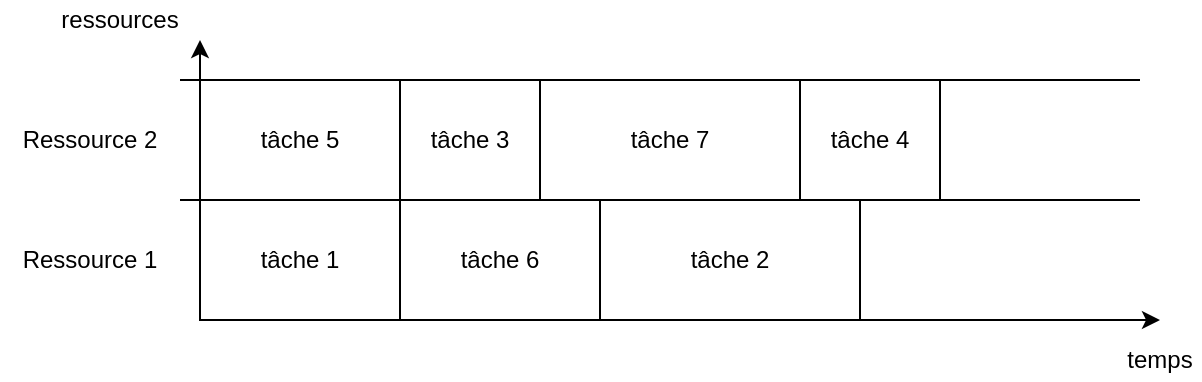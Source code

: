 <mxfile version="14.8.4" type="github"><diagram id="xQEsjJSQq6_t6CBLPhLo" name="Page-1"><mxGraphModel dx="1049" dy="613" grid="1" gridSize="10" guides="1" tooltips="1" connect="1" arrows="1" fold="1" page="1" pageScale="1" pageWidth="850" pageHeight="1100" math="0" shadow="0"><root><mxCell id="0"/><mxCell id="1" parent="0"/><mxCell id="AdZNJwQFW9CiZ0cVSHfy-1" value="" style="endArrow=classic;html=1;" edge="1" parent="1"><mxGeometry width="50" height="50" relative="1" as="geometry"><mxPoint x="160" y="360" as="sourcePoint"/><mxPoint x="160" y="220" as="targetPoint"/></mxGeometry></mxCell><mxCell id="AdZNJwQFW9CiZ0cVSHfy-2" value="" style="endArrow=classic;html=1;" edge="1" parent="1"><mxGeometry width="50" height="50" relative="1" as="geometry"><mxPoint x="160" y="360" as="sourcePoint"/><mxPoint x="640" y="360" as="targetPoint"/></mxGeometry></mxCell><mxCell id="AdZNJwQFW9CiZ0cVSHfy-3" value="" style="endArrow=none;html=1;" edge="1" parent="1"><mxGeometry width="50" height="50" relative="1" as="geometry"><mxPoint x="150" y="300" as="sourcePoint"/><mxPoint x="630" y="300" as="targetPoint"/></mxGeometry></mxCell><mxCell id="AdZNJwQFW9CiZ0cVSHfy-4" value="" style="endArrow=none;html=1;" edge="1" parent="1"><mxGeometry width="50" height="50" relative="1" as="geometry"><mxPoint x="150" y="240" as="sourcePoint"/><mxPoint x="630" y="240" as="targetPoint"/></mxGeometry></mxCell><mxCell id="AdZNJwQFW9CiZ0cVSHfy-5" value="Ressource 1" style="text;html=1;strokeColor=none;fillColor=none;align=center;verticalAlign=middle;whiteSpace=wrap;rounded=0;" vertex="1" parent="1"><mxGeometry x="60" y="320" width="90" height="20" as="geometry"/></mxCell><mxCell id="AdZNJwQFW9CiZ0cVSHfy-6" value="Ressource 2" style="text;html=1;strokeColor=none;fillColor=none;align=center;verticalAlign=middle;whiteSpace=wrap;rounded=0;" vertex="1" parent="1"><mxGeometry x="60" y="260" width="90" height="20" as="geometry"/></mxCell><mxCell id="AdZNJwQFW9CiZ0cVSHfy-7" value="temps" style="text;html=1;strokeColor=none;fillColor=none;align=center;verticalAlign=middle;whiteSpace=wrap;rounded=0;" vertex="1" parent="1"><mxGeometry x="620" y="370" width="40" height="20" as="geometry"/></mxCell><mxCell id="AdZNJwQFW9CiZ0cVSHfy-8" value="ressources" style="text;html=1;strokeColor=none;fillColor=none;align=center;verticalAlign=middle;whiteSpace=wrap;rounded=0;" vertex="1" parent="1"><mxGeometry x="100" y="200" width="40" height="20" as="geometry"/></mxCell><mxCell id="AdZNJwQFW9CiZ0cVSHfy-9" value="tâche 1" style="rounded=0;whiteSpace=wrap;html=1;" vertex="1" parent="1"><mxGeometry x="160" y="300" width="100" height="60" as="geometry"/></mxCell><mxCell id="AdZNJwQFW9CiZ0cVSHfy-10" value="tâche 6" style="rounded=0;whiteSpace=wrap;html=1;" vertex="1" parent="1"><mxGeometry x="260" y="300" width="100" height="60" as="geometry"/></mxCell><mxCell id="AdZNJwQFW9CiZ0cVSHfy-11" value="tâche 2" style="rounded=0;whiteSpace=wrap;html=1;" vertex="1" parent="1"><mxGeometry x="360" y="300" width="130" height="60" as="geometry"/></mxCell><mxCell id="AdZNJwQFW9CiZ0cVSHfy-12" value="tâche 7" style="rounded=0;whiteSpace=wrap;html=1;" vertex="1" parent="1"><mxGeometry x="330" y="240" width="130" height="60" as="geometry"/></mxCell><mxCell id="AdZNJwQFW9CiZ0cVSHfy-13" value="tâche 3" style="rounded=0;whiteSpace=wrap;html=1;" vertex="1" parent="1"><mxGeometry x="260" y="240" width="70" height="60" as="geometry"/></mxCell><mxCell id="AdZNJwQFW9CiZ0cVSHfy-14" value="tâche 5" style="rounded=0;whiteSpace=wrap;html=1;" vertex="1" parent="1"><mxGeometry x="160" y="240" width="100" height="60" as="geometry"/></mxCell><mxCell id="AdZNJwQFW9CiZ0cVSHfy-15" value="tâche 4" style="rounded=0;whiteSpace=wrap;html=1;" vertex="1" parent="1"><mxGeometry x="460" y="240" width="70" height="60" as="geometry"/></mxCell></root></mxGraphModel></diagram></mxfile>